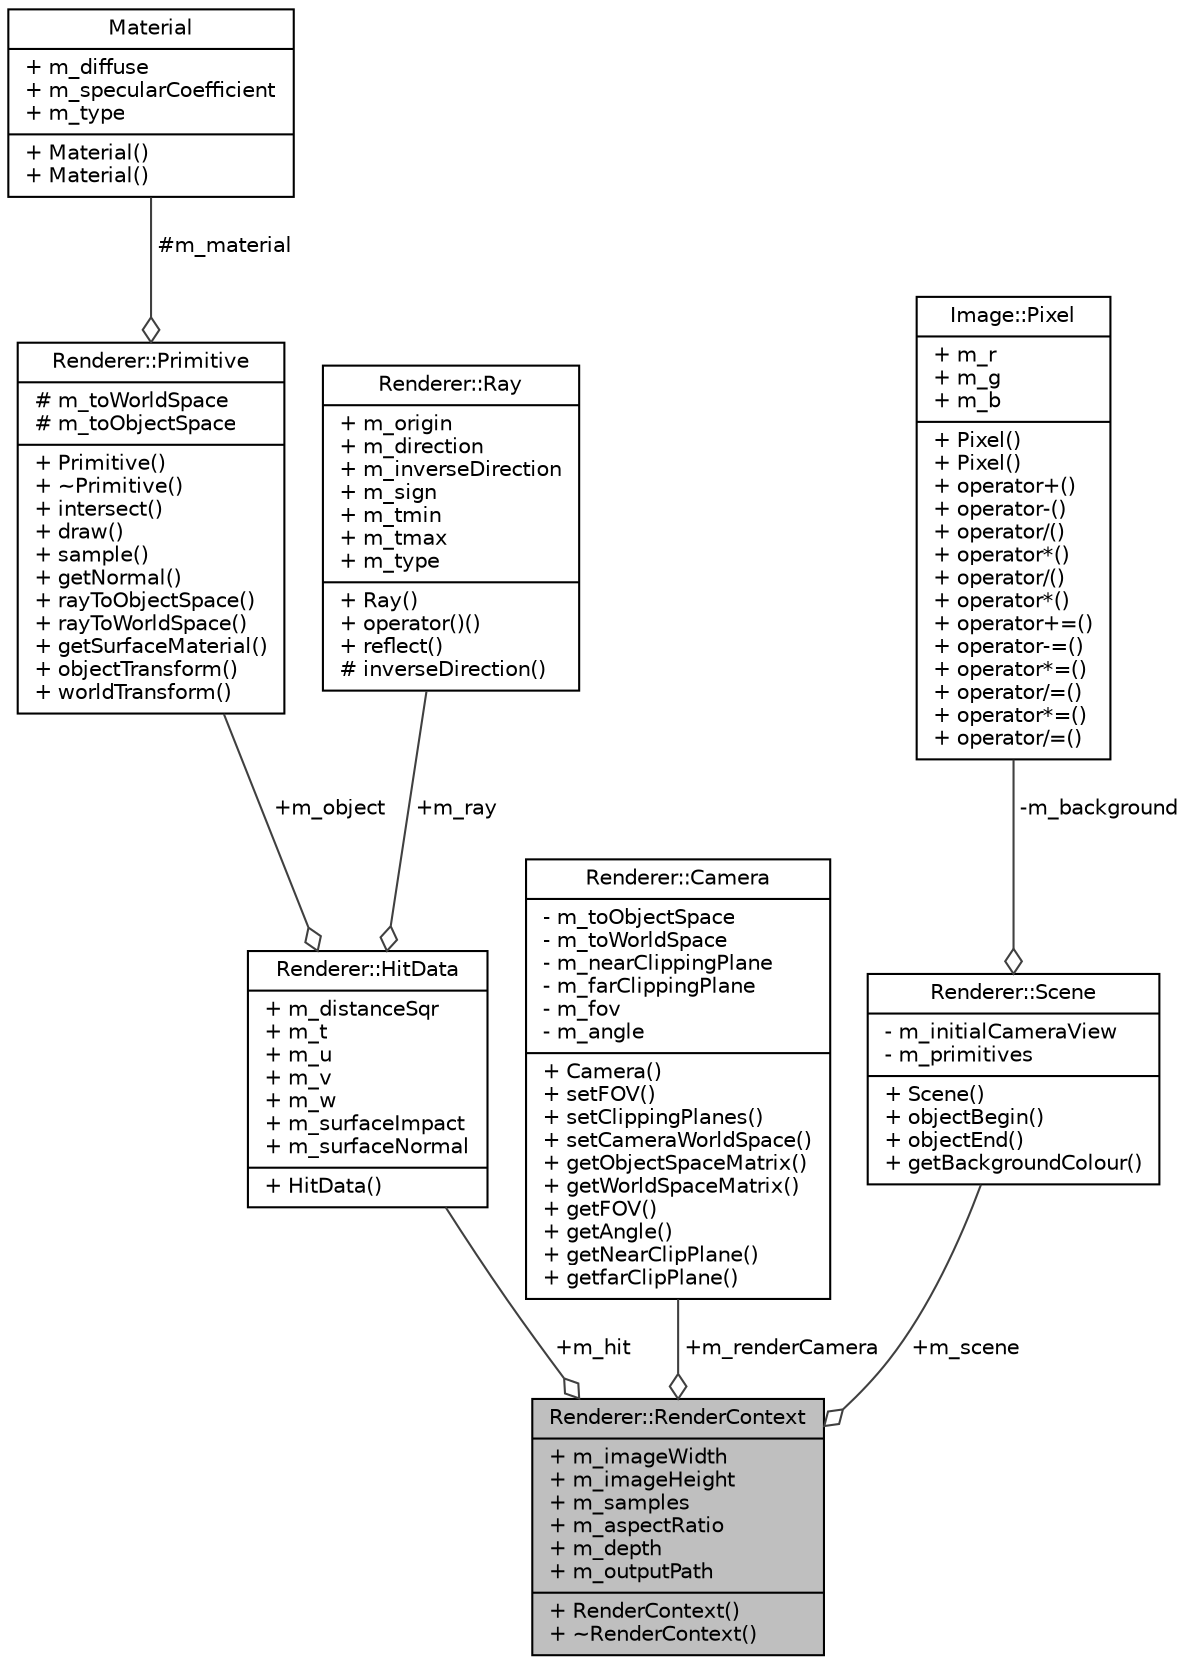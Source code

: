 digraph "Renderer::RenderContext"
{
  edge [fontname="Helvetica",fontsize="10",labelfontname="Helvetica",labelfontsize="10"];
  node [fontname="Helvetica",fontsize="10",shape=record];
  Node1 [label="{Renderer::RenderContext\n|+ m_imageWidth\l+ m_imageHeight\l+ m_samples\l+ m_aspectRatio\l+ m_depth\l+ m_outputPath\l|+ RenderContext()\l+ ~RenderContext()\l}",height=0.2,width=0.4,color="black", fillcolor="grey75", style="filled", fontcolor="black"];
  Node2 -> Node1 [color="grey25",fontsize="10",style="solid",label=" +m_hit" ,arrowhead="odiamond",fontname="Helvetica"];
  Node2 [label="{Renderer::HitData\n|+ m_distanceSqr\l+ m_t\l+ m_u\l+ m_v\l+ m_w\l+ m_surfaceImpact\l+ m_surfaceNormal\l|+ HitData()\l}",height=0.2,width=0.4,color="black", fillcolor="white", style="filled",URL="$struct_renderer_1_1_hit_data.html",tooltip="The HitData structure is passed around during the rendering process, storing important hit data requi..."];
  Node3 -> Node2 [color="grey25",fontsize="10",style="solid",label=" +m_object" ,arrowhead="odiamond",fontname="Helvetica"];
  Node3 [label="{Renderer::Primitive\n|# m_toWorldSpace\l# m_toObjectSpace\l|+ Primitive()\l+ ~Primitive()\l+ intersect()\l+ draw()\l+ sample()\l+ getNormal()\l+ rayToObjectSpace()\l+ rayToWorldSpace()\l+ getSurfaceMaterial()\l+ objectTransform()\l+ worldTransform()\l}",height=0.2,width=0.4,color="black", fillcolor="white", style="filled",URL="$class_renderer_1_1_primitive.html",tooltip="The Primitive class is the abstract class representing a renderer primitive, the intersect and draw m..."];
  Node4 -> Node3 [color="grey25",fontsize="10",style="solid",label=" #m_material" ,arrowhead="odiamond",fontname="Helvetica"];
  Node4 [label="{Material\n|+ m_diffuse\l+ m_specularCoefficient\l+ m_type\l|+ Material()\l+ Material()\l}",height=0.2,width=0.4,color="black", fillcolor="white", style="filled",URL="$struct_material.html",tooltip="The Material struct represents the properi. "];
  Node5 -> Node2 [color="grey25",fontsize="10",style="solid",label=" +m_ray" ,arrowhead="odiamond",fontname="Helvetica"];
  Node5 [label="{Renderer::Ray\n|+ m_origin\l+ m_direction\l+ m_inverseDirection\l+ m_sign\l+ m_tmin\l+ m_tmax\l+ m_type\l|+ Ray()\l+ operator()()\l+ reflect()\l# inverseDirection()\l}",height=0.2,width=0.4,color="black", fillcolor="white", style="filled",URL="$struct_renderer_1_1_ray.html",tooltip="The Ray struct represents a direction starting from an origin point, it used as a camera..."];
  Node6 -> Node1 [color="grey25",fontsize="10",style="solid",label=" +m_renderCamera" ,arrowhead="odiamond",fontname="Helvetica"];
  Node6 [label="{Renderer::Camera\n|- m_toObjectSpace\l- m_toWorldSpace\l- m_nearClippingPlane\l- m_farClippingPlane\l- m_fov\l- m_angle\l|+ Camera()\l+ setFOV()\l+ setClippingPlanes()\l+ setCameraWorldSpace()\l+ getObjectSpaceMatrix()\l+ getWorldSpaceMatrix()\l+ getFOV()\l+ getAngle()\l+ getNearClipPlane()\l+ getfarClipPlane()\l}",height=0.2,width=0.4,color="black", fillcolor="white", style="filled",URL="$class_renderer_1_1_camera.html",tooltip="The Camera class encapsulates just the render camera, providing methods to calculate FOV..."];
  Node7 -> Node1 [color="grey25",fontsize="10",style="solid",label=" +m_scene" ,arrowhead="odiamond",fontname="Helvetica"];
  Node7 [label="{Renderer::Scene\n|- m_initialCameraView\l- m_primitives\l|+ Scene()\l+ objectBegin()\l+ objectEnd()\l+ getBackgroundColour()\l}",height=0.2,width=0.4,color="black", fillcolor="white", style="filled",URL="$class_renderer_1_1_scene.html",tooltip="The Scene class represents the 3D world, mainly storing data about the object primitives. "];
  Node8 -> Node7 [color="grey25",fontsize="10",style="solid",label=" -m_background" ,arrowhead="odiamond",fontname="Helvetica"];
  Node8 [label="{Image::Pixel\n|+ m_r\l+ m_g\l+ m_b\l|+ Pixel()\l+ Pixel()\l+ operator+()\l+ operator-()\l+ operator/()\l+ operator*()\l+ operator/()\l+ operator*()\l+ operator+=()\l+ operator-=()\l+ operator*=()\l+ operator/=()\l+ operator*=()\l+ operator/=()\l}",height=0.2,width=0.4,color="black", fillcolor="white", style="filled",URL="$struct_image_1_1_pixel.html",tooltip="The Pixel struct simply represents an RGB colour, overloads the +,-,/ and * operators. "];
}

